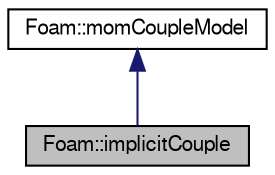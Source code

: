 digraph "Foam::implicitCouple"
{
  edge [fontname="FreeSans",fontsize="10",labelfontname="FreeSans",labelfontsize="10"];
  node [fontname="FreeSans",fontsize="10",shape=record];
  Node1 [label="Foam::implicitCouple",height=0.2,width=0.4,color="black", fillcolor="grey75", style="filled" fontcolor="black"];
  Node2 -> Node1 [dir="back",color="midnightblue",fontsize="10",style="solid",fontname="FreeSans"];
  Node2 [label="Foam::momCoupleModel",height=0.2,width=0.4,color="black", fillcolor="white", style="filled",URL="$classFoam_1_1momCoupleModel.html"];
}
